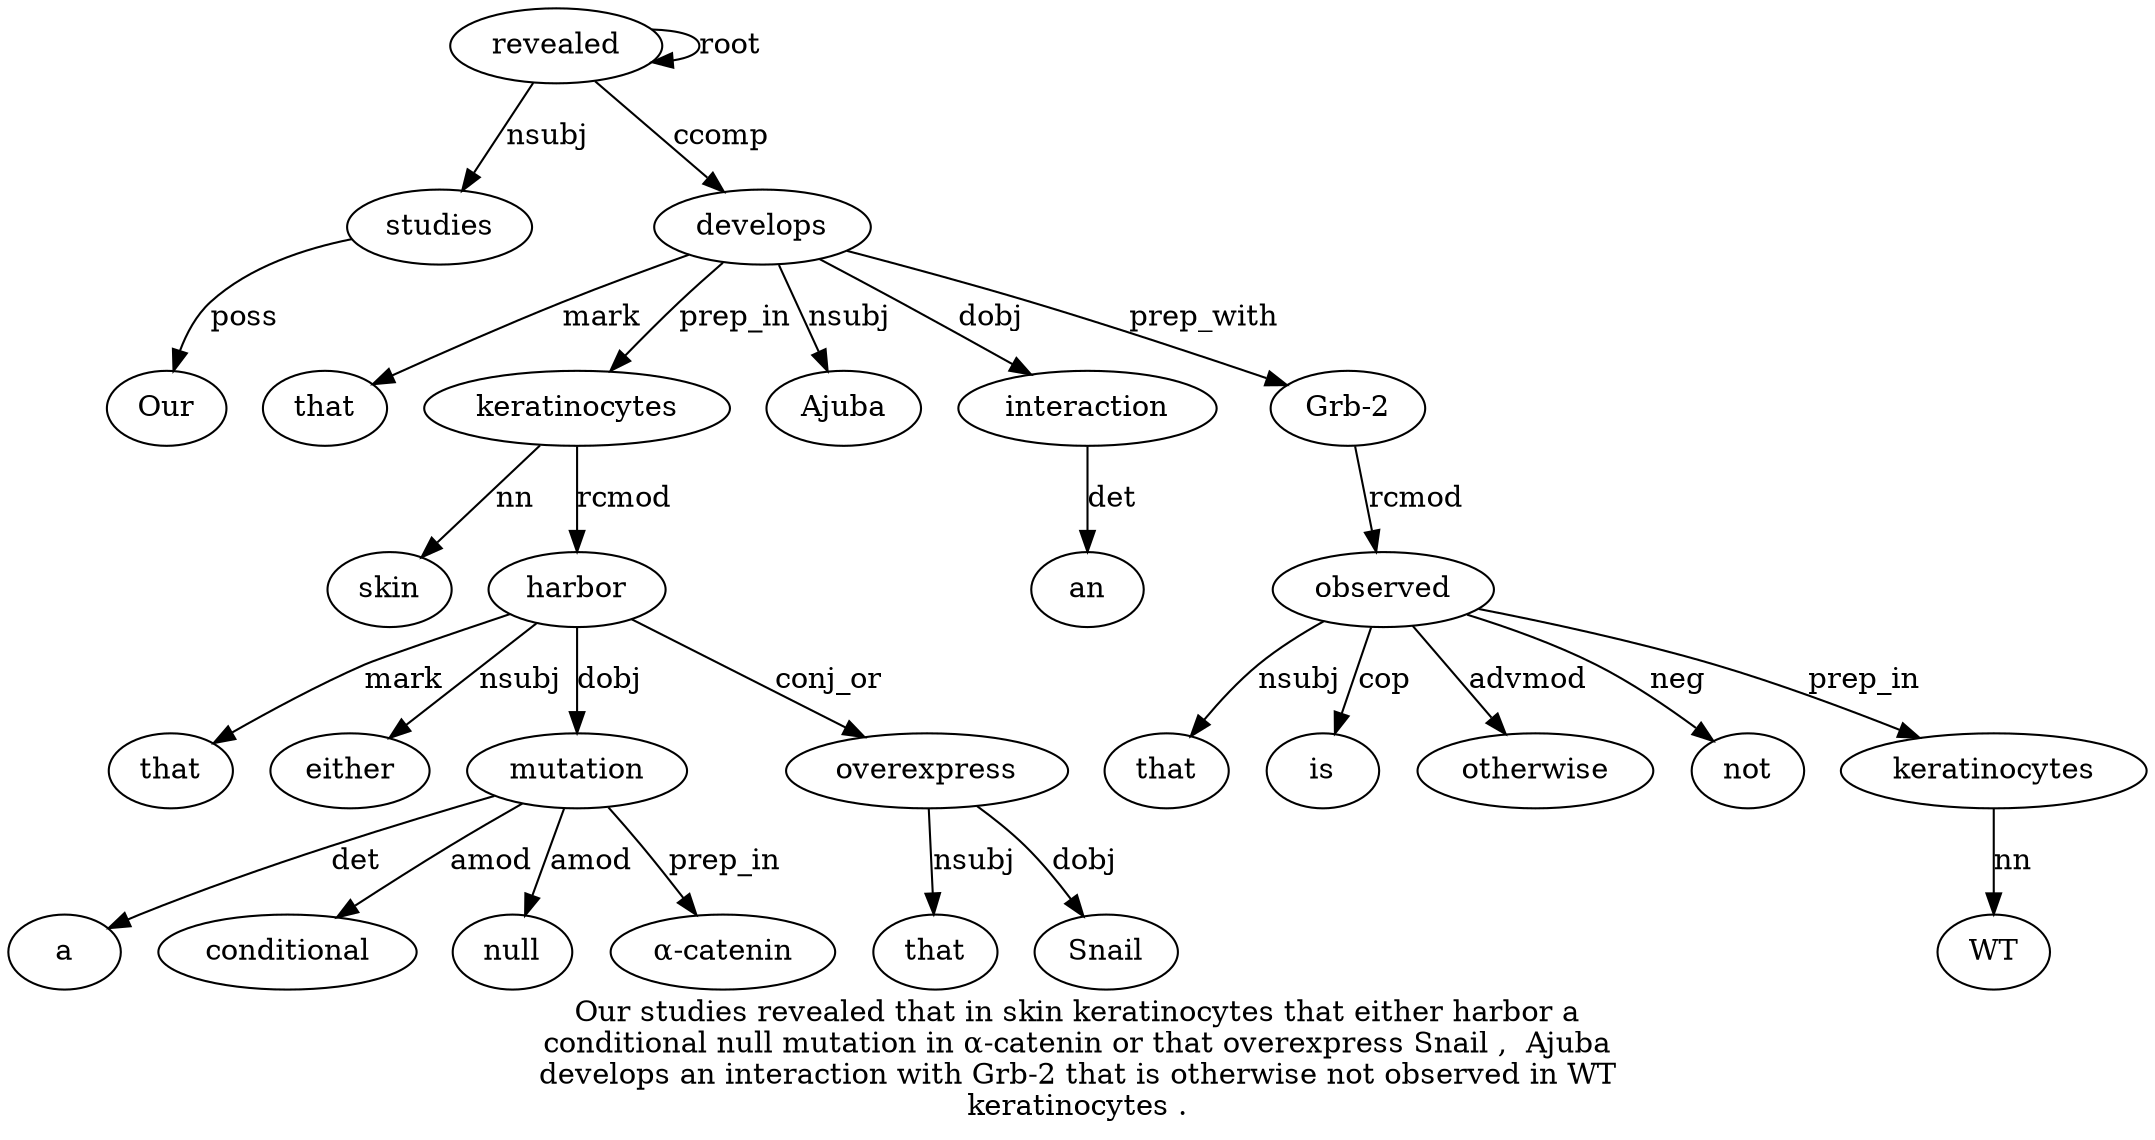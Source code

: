 digraph "Our studies revealed that in skin keratinocytes that either harbor a conditional null mutation in α-catenin or that overexpress Snail ,  Ajuba develops an interaction with Grb-2 that is otherwise not observed in WT keratinocytes ." {
label="Our studies revealed that in skin keratinocytes that either harbor a
conditional null mutation in α-catenin or that overexpress Snail ,  Ajuba
develops an interaction with Grb-2 that is otherwise not observed in WT
keratinocytes .";
studies2 [style=filled, fillcolor=white, label=studies];
Our1 [style=filled, fillcolor=white, label=Our];
studies2 -> Our1  [label=poss];
revealed3 [style=filled, fillcolor=white, label=revealed];
revealed3 -> studies2  [label=nsubj];
revealed3 -> revealed3  [label=root];
develops23 [style=filled, fillcolor=white, label=develops];
that4 [style=filled, fillcolor=white, label=that];
develops23 -> that4  [label=mark];
keratinocytes7 [style=filled, fillcolor=white, label=keratinocytes];
skin6 [style=filled, fillcolor=white, label=skin];
keratinocytes7 -> skin6  [label=nn];
develops23 -> keratinocytes7  [label=prep_in];
harbor10 [style=filled, fillcolor=white, label=harbor];
that8 [style=filled, fillcolor=white, label=that];
harbor10 -> that8  [label=mark];
either9 [style=filled, fillcolor=white, label=either];
harbor10 -> either9  [label=nsubj];
keratinocytes7 -> harbor10  [label=rcmod];
mutation14 [style=filled, fillcolor=white, label=mutation];
a11 [style=filled, fillcolor=white, label=a];
mutation14 -> a11  [label=det];
conditional12 [style=filled, fillcolor=white, label=conditional];
mutation14 -> conditional12  [label=amod];
null13 [style=filled, fillcolor=white, label=null];
mutation14 -> null13  [label=amod];
harbor10 -> mutation14  [label=dobj];
"α-catenin16" [style=filled, fillcolor=white, label="α-catenin"];
mutation14 -> "α-catenin16"  [label=prep_in];
overexpress19 [style=filled, fillcolor=white, label=overexpress];
that18 [style=filled, fillcolor=white, label=that];
overexpress19 -> that18  [label=nsubj];
harbor10 -> overexpress19  [label=conj_or];
Snail20 [style=filled, fillcolor=white, label=Snail];
overexpress19 -> Snail20  [label=dobj];
Ajuba22 [style=filled, fillcolor=white, label=Ajuba];
develops23 -> Ajuba22  [label=nsubj];
revealed3 -> develops23  [label=ccomp];
interaction25 [style=filled, fillcolor=white, label=interaction];
an24 [style=filled, fillcolor=white, label=an];
interaction25 -> an24  [label=det];
develops23 -> interaction25  [label=dobj];
"Grb-27" [style=filled, fillcolor=white, label="Grb-2"];
develops23 -> "Grb-27"  [label=prep_with];
observed32 [style=filled, fillcolor=white, label=observed];
that28 [style=filled, fillcolor=white, label=that];
observed32 -> that28  [label=nsubj];
is29 [style=filled, fillcolor=white, label=is];
observed32 -> is29  [label=cop];
otherwise30 [style=filled, fillcolor=white, label=otherwise];
observed32 -> otherwise30  [label=advmod];
not31 [style=filled, fillcolor=white, label=not];
observed32 -> not31  [label=neg];
"Grb-27" -> observed32  [label=rcmod];
keratinocytes35 [style=filled, fillcolor=white, label=keratinocytes];
WT34 [style=filled, fillcolor=white, label=WT];
keratinocytes35 -> WT34  [label=nn];
observed32 -> keratinocytes35  [label=prep_in];
}
